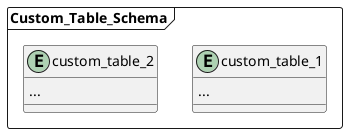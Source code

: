 @startuml

skinparam linetype ortho

frame "Custom_Table_Schema" {
    entity "custom_table_1" {
        ...
    }

    entity "custom_table_2" {
            ...
    }
}
@enduml













